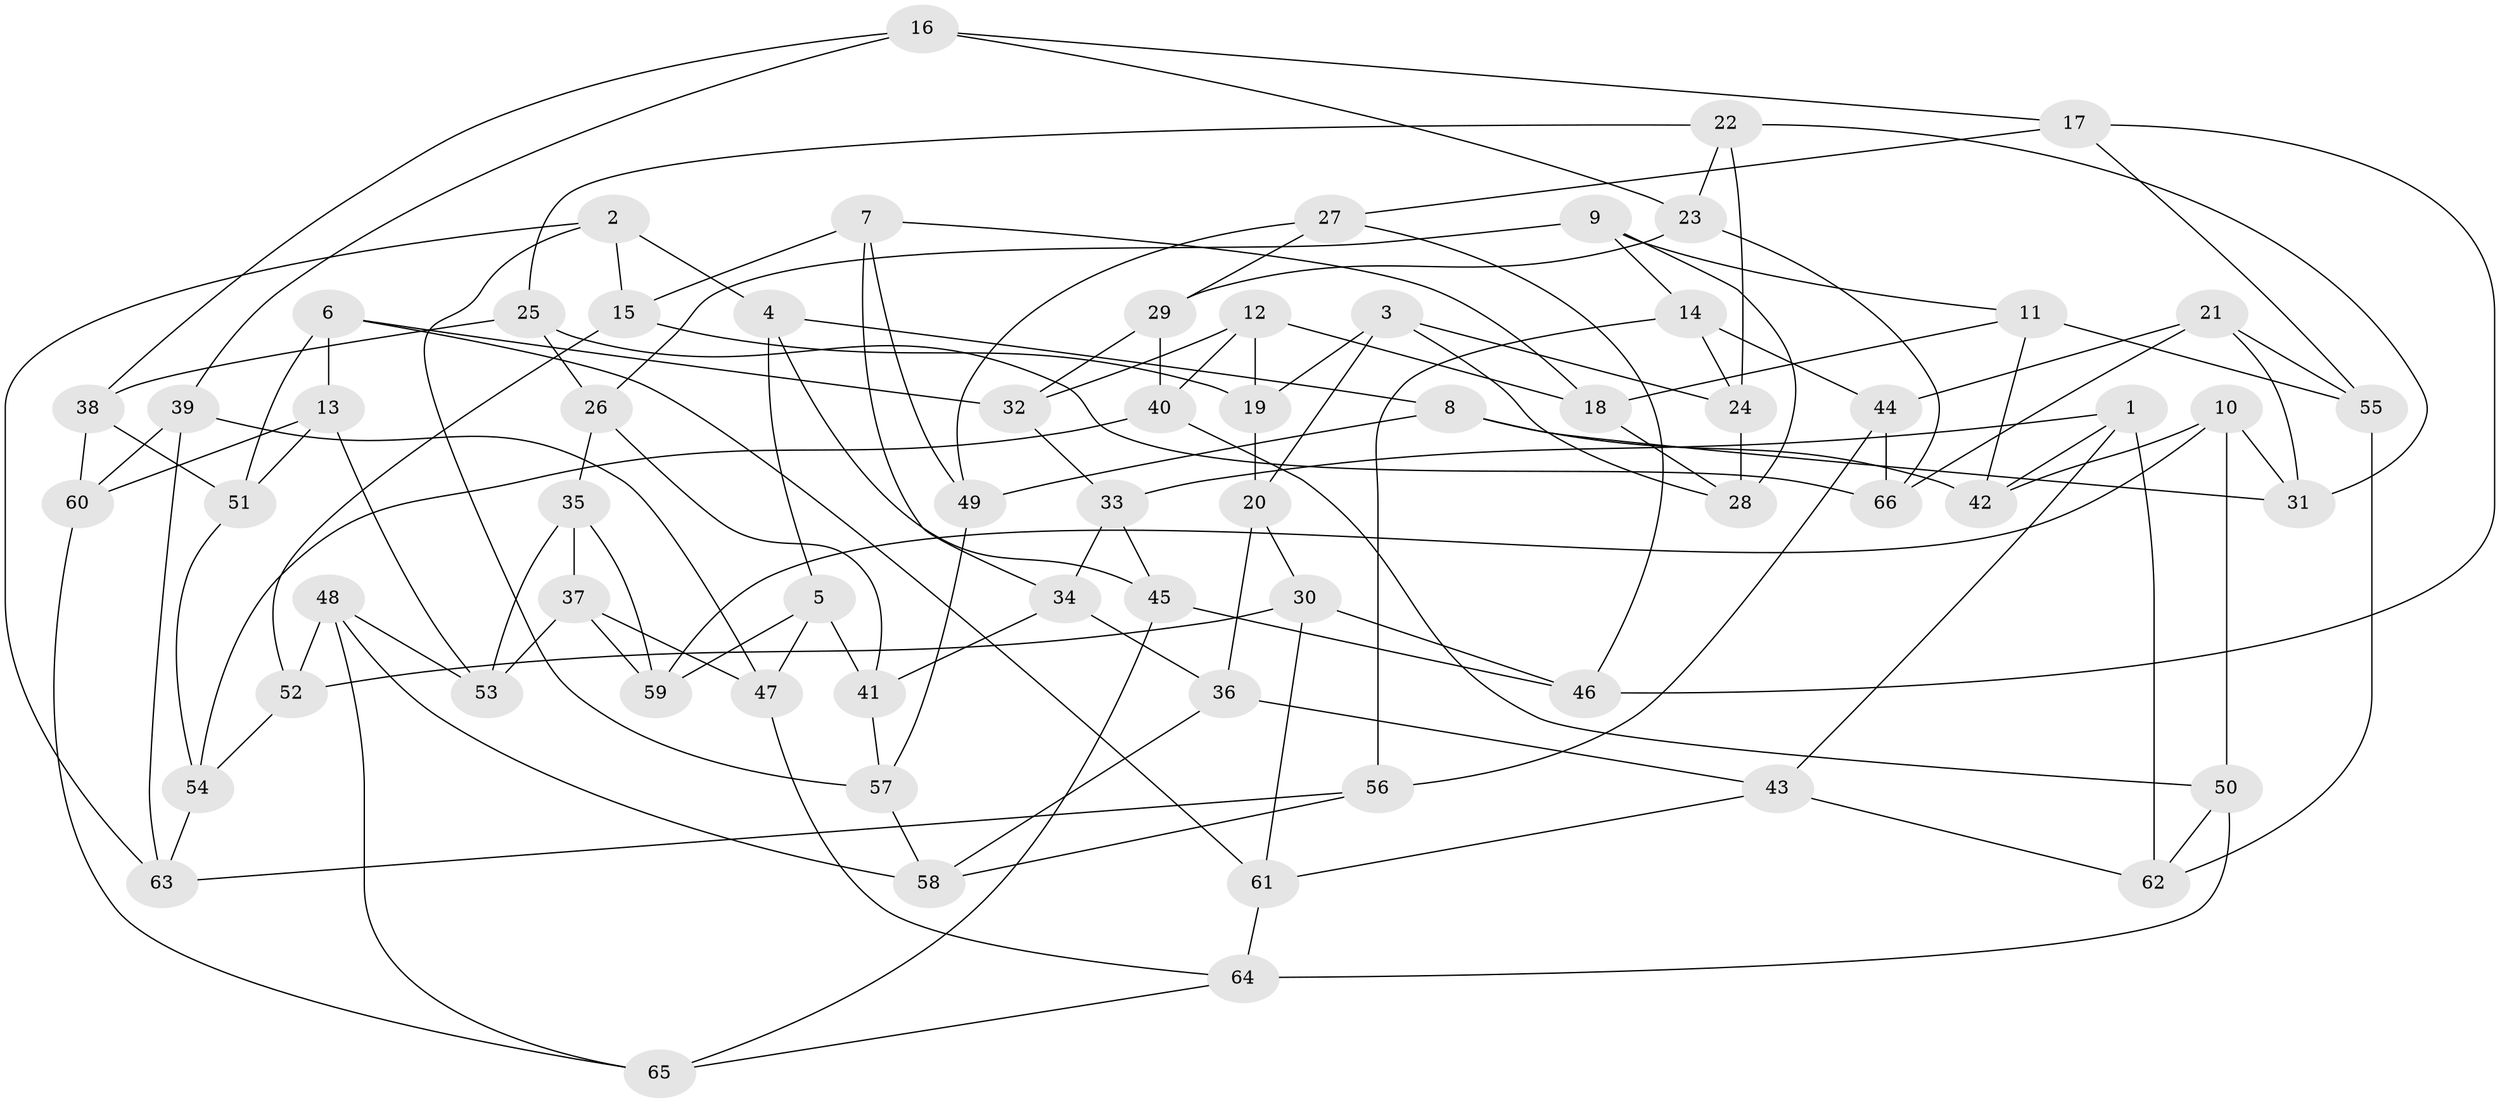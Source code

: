 // coarse degree distribution, {11: 0.030303030303030304, 3: 0.12121212121212122, 9: 0.06060606060606061, 10: 0.06060606060606061, 7: 0.06060606060606061, 4: 0.6060606060606061, 5: 0.030303030303030304, 6: 0.030303030303030304}
// Generated by graph-tools (version 1.1) at 2025/53/03/04/25 22:53:45]
// undirected, 66 vertices, 132 edges
graph export_dot {
  node [color=gray90,style=filled];
  1;
  2;
  3;
  4;
  5;
  6;
  7;
  8;
  9;
  10;
  11;
  12;
  13;
  14;
  15;
  16;
  17;
  18;
  19;
  20;
  21;
  22;
  23;
  24;
  25;
  26;
  27;
  28;
  29;
  30;
  31;
  32;
  33;
  34;
  35;
  36;
  37;
  38;
  39;
  40;
  41;
  42;
  43;
  44;
  45;
  46;
  47;
  48;
  49;
  50;
  51;
  52;
  53;
  54;
  55;
  56;
  57;
  58;
  59;
  60;
  61;
  62;
  63;
  64;
  65;
  66;
  1 -- 42;
  1 -- 62;
  1 -- 33;
  1 -- 43;
  2 -- 4;
  2 -- 63;
  2 -- 15;
  2 -- 57;
  3 -- 19;
  3 -- 20;
  3 -- 28;
  3 -- 24;
  4 -- 5;
  4 -- 8;
  4 -- 45;
  5 -- 59;
  5 -- 47;
  5 -- 41;
  6 -- 51;
  6 -- 61;
  6 -- 32;
  6 -- 13;
  7 -- 34;
  7 -- 49;
  7 -- 15;
  7 -- 18;
  8 -- 31;
  8 -- 49;
  8 -- 42;
  9 -- 28;
  9 -- 26;
  9 -- 11;
  9 -- 14;
  10 -- 42;
  10 -- 50;
  10 -- 59;
  10 -- 31;
  11 -- 42;
  11 -- 55;
  11 -- 18;
  12 -- 32;
  12 -- 18;
  12 -- 40;
  12 -- 19;
  13 -- 51;
  13 -- 60;
  13 -- 53;
  14 -- 44;
  14 -- 24;
  14 -- 56;
  15 -- 19;
  15 -- 52;
  16 -- 38;
  16 -- 17;
  16 -- 39;
  16 -- 23;
  17 -- 55;
  17 -- 27;
  17 -- 46;
  18 -- 28;
  19 -- 20;
  20 -- 30;
  20 -- 36;
  21 -- 66;
  21 -- 44;
  21 -- 31;
  21 -- 55;
  22 -- 23;
  22 -- 25;
  22 -- 31;
  22 -- 24;
  23 -- 29;
  23 -- 66;
  24 -- 28;
  25 -- 38;
  25 -- 66;
  25 -- 26;
  26 -- 41;
  26 -- 35;
  27 -- 29;
  27 -- 46;
  27 -- 49;
  29 -- 40;
  29 -- 32;
  30 -- 46;
  30 -- 61;
  30 -- 52;
  32 -- 33;
  33 -- 34;
  33 -- 45;
  34 -- 36;
  34 -- 41;
  35 -- 53;
  35 -- 59;
  35 -- 37;
  36 -- 43;
  36 -- 58;
  37 -- 53;
  37 -- 59;
  37 -- 47;
  38 -- 51;
  38 -- 60;
  39 -- 63;
  39 -- 60;
  39 -- 47;
  40 -- 50;
  40 -- 54;
  41 -- 57;
  43 -- 62;
  43 -- 61;
  44 -- 66;
  44 -- 56;
  45 -- 46;
  45 -- 65;
  47 -- 64;
  48 -- 65;
  48 -- 53;
  48 -- 58;
  48 -- 52;
  49 -- 57;
  50 -- 62;
  50 -- 64;
  51 -- 54;
  52 -- 54;
  54 -- 63;
  55 -- 62;
  56 -- 58;
  56 -- 63;
  57 -- 58;
  60 -- 65;
  61 -- 64;
  64 -- 65;
}
